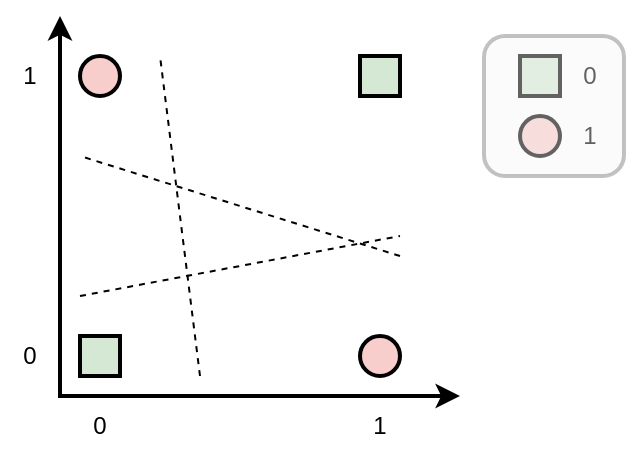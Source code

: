 <mxfile version="24.1.0" type="device">
  <diagram name="Pagina-1" id="ZebSPx08F3D9-S_HeNSb">
    <mxGraphModel dx="1247" dy="450" grid="1" gridSize="10" guides="1" tooltips="1" connect="1" arrows="1" fold="1" page="1" pageScale="1" pageWidth="1500" pageHeight="500" math="0" shadow="0">
      <root>
        <mxCell id="0" />
        <mxCell id="1" parent="0" />
        <mxCell id="TgqA1hSVxjWQ_5F7b8iY-1" value="" style="endArrow=classic;html=1;rounded=0;strokeWidth=2;" parent="1" edge="1">
          <mxGeometry width="50" height="50" relative="1" as="geometry">
            <mxPoint x="630" y="410" as="sourcePoint" />
            <mxPoint x="630" y="220" as="targetPoint" />
          </mxGeometry>
        </mxCell>
        <mxCell id="TgqA1hSVxjWQ_5F7b8iY-2" value="" style="endArrow=classic;html=1;rounded=0;strokeWidth=2;" parent="1" edge="1">
          <mxGeometry width="50" height="50" relative="1" as="geometry">
            <mxPoint x="629" y="410" as="sourcePoint" />
            <mxPoint x="830" y="410" as="targetPoint" />
          </mxGeometry>
        </mxCell>
        <mxCell id="TgqA1hSVxjWQ_5F7b8iY-3" value="" style="ellipse;whiteSpace=wrap;html=1;aspect=fixed;fillColor=#f8cecc;strokeColor=default;strokeWidth=2;" parent="1" vertex="1">
          <mxGeometry x="640" y="240" width="20" height="20" as="geometry" />
        </mxCell>
        <mxCell id="TgqA1hSVxjWQ_5F7b8iY-5" value="" style="ellipse;whiteSpace=wrap;html=1;aspect=fixed;fillColor=#f8cecc;strokeColor=default;strokeWidth=2;" parent="1" vertex="1">
          <mxGeometry x="780" y="380" width="20" height="20" as="geometry" />
        </mxCell>
        <mxCell id="TgqA1hSVxjWQ_5F7b8iY-7" value="" style="whiteSpace=wrap;html=1;fillColor=#d5e8d4;strokeColor=default;strokeWidth=2;" parent="1" vertex="1">
          <mxGeometry x="780" y="240" width="20" height="20" as="geometry" />
        </mxCell>
        <mxCell id="TgqA1hSVxjWQ_5F7b8iY-9" value="" style="whiteSpace=wrap;html=1;fillColor=#d5e8d4;strokeColor=default;strokeWidth=2;" parent="1" vertex="1">
          <mxGeometry x="640" y="380" width="20" height="20" as="geometry" />
        </mxCell>
        <mxCell id="TgqA1hSVxjWQ_5F7b8iY-10" value="" style="endArrow=none;dashed=1;html=1;rounded=0;" parent="1" edge="1">
          <mxGeometry width="50" height="50" relative="1" as="geometry">
            <mxPoint x="640" y="360" as="sourcePoint" />
            <mxPoint x="800" y="330" as="targetPoint" />
          </mxGeometry>
        </mxCell>
        <mxCell id="TgqA1hSVxjWQ_5F7b8iY-12" value="" style="endArrow=none;dashed=1;html=1;rounded=0;" parent="1" edge="1">
          <mxGeometry width="50" height="50" relative="1" as="geometry">
            <mxPoint x="700" y="400" as="sourcePoint" />
            <mxPoint x="680" y="240" as="targetPoint" />
          </mxGeometry>
        </mxCell>
        <mxCell id="TgqA1hSVxjWQ_5F7b8iY-13" value="" style="endArrow=none;dashed=1;html=1;rounded=0;" parent="1" edge="1">
          <mxGeometry width="50" height="50" relative="1" as="geometry">
            <mxPoint x="800" y="340" as="sourcePoint" />
            <mxPoint x="640" y="290" as="targetPoint" />
          </mxGeometry>
        </mxCell>
        <mxCell id="TgqA1hSVxjWQ_5F7b8iY-14" value="" style="whiteSpace=wrap;html=1;fillColor=#d5e8d4;strokeColor=default;strokeWidth=2;" parent="1" vertex="1">
          <mxGeometry x="860" y="240" width="20" height="20" as="geometry" />
        </mxCell>
        <mxCell id="TgqA1hSVxjWQ_5F7b8iY-15" value="0" style="text;html=1;strokeColor=none;fillColor=none;align=center;verticalAlign=middle;whiteSpace=wrap;rounded=0;" parent="1" vertex="1">
          <mxGeometry x="880" y="235" width="30" height="30" as="geometry" />
        </mxCell>
        <mxCell id="TgqA1hSVxjWQ_5F7b8iY-16" value="" style="ellipse;whiteSpace=wrap;html=1;aspect=fixed;fillColor=#f8cecc;strokeColor=default;strokeWidth=2;" parent="1" vertex="1">
          <mxGeometry x="860" y="270" width="20" height="20" as="geometry" />
        </mxCell>
        <mxCell id="TgqA1hSVxjWQ_5F7b8iY-17" value="1" style="text;html=1;strokeColor=none;fillColor=none;align=center;verticalAlign=middle;whiteSpace=wrap;rounded=0;" parent="1" vertex="1">
          <mxGeometry x="880" y="265" width="30" height="30" as="geometry" />
        </mxCell>
        <mxCell id="TgqA1hSVxjWQ_5F7b8iY-18" value="0" style="text;html=1;strokeColor=none;fillColor=none;align=center;verticalAlign=middle;whiteSpace=wrap;rounded=0;" parent="1" vertex="1">
          <mxGeometry x="600" y="375" width="30" height="30" as="geometry" />
        </mxCell>
        <mxCell id="TgqA1hSVxjWQ_5F7b8iY-19" value="0" style="text;html=1;strokeColor=none;fillColor=none;align=center;verticalAlign=middle;whiteSpace=wrap;rounded=0;" parent="1" vertex="1">
          <mxGeometry x="635" y="410" width="30" height="30" as="geometry" />
        </mxCell>
        <mxCell id="TgqA1hSVxjWQ_5F7b8iY-20" value="1" style="text;html=1;strokeColor=none;fillColor=none;align=center;verticalAlign=middle;whiteSpace=wrap;rounded=0;" parent="1" vertex="1">
          <mxGeometry x="775" y="410" width="30" height="30" as="geometry" />
        </mxCell>
        <mxCell id="TgqA1hSVxjWQ_5F7b8iY-21" value="1" style="text;html=1;strokeColor=none;fillColor=none;align=center;verticalAlign=middle;whiteSpace=wrap;rounded=0;" parent="1" vertex="1">
          <mxGeometry x="600" y="235" width="30" height="30" as="geometry" />
        </mxCell>
        <mxCell id="TgqA1hSVxjWQ_5F7b8iY-22" value="" style="rounded=1;whiteSpace=wrap;html=1;fillColor=#f5f5f5;strokeWidth=2;strokeColor=#666666;fontColor=#333333;opacity=40;" parent="1" vertex="1">
          <mxGeometry x="842" y="230" width="70" height="70" as="geometry" />
        </mxCell>
      </root>
    </mxGraphModel>
  </diagram>
</mxfile>
